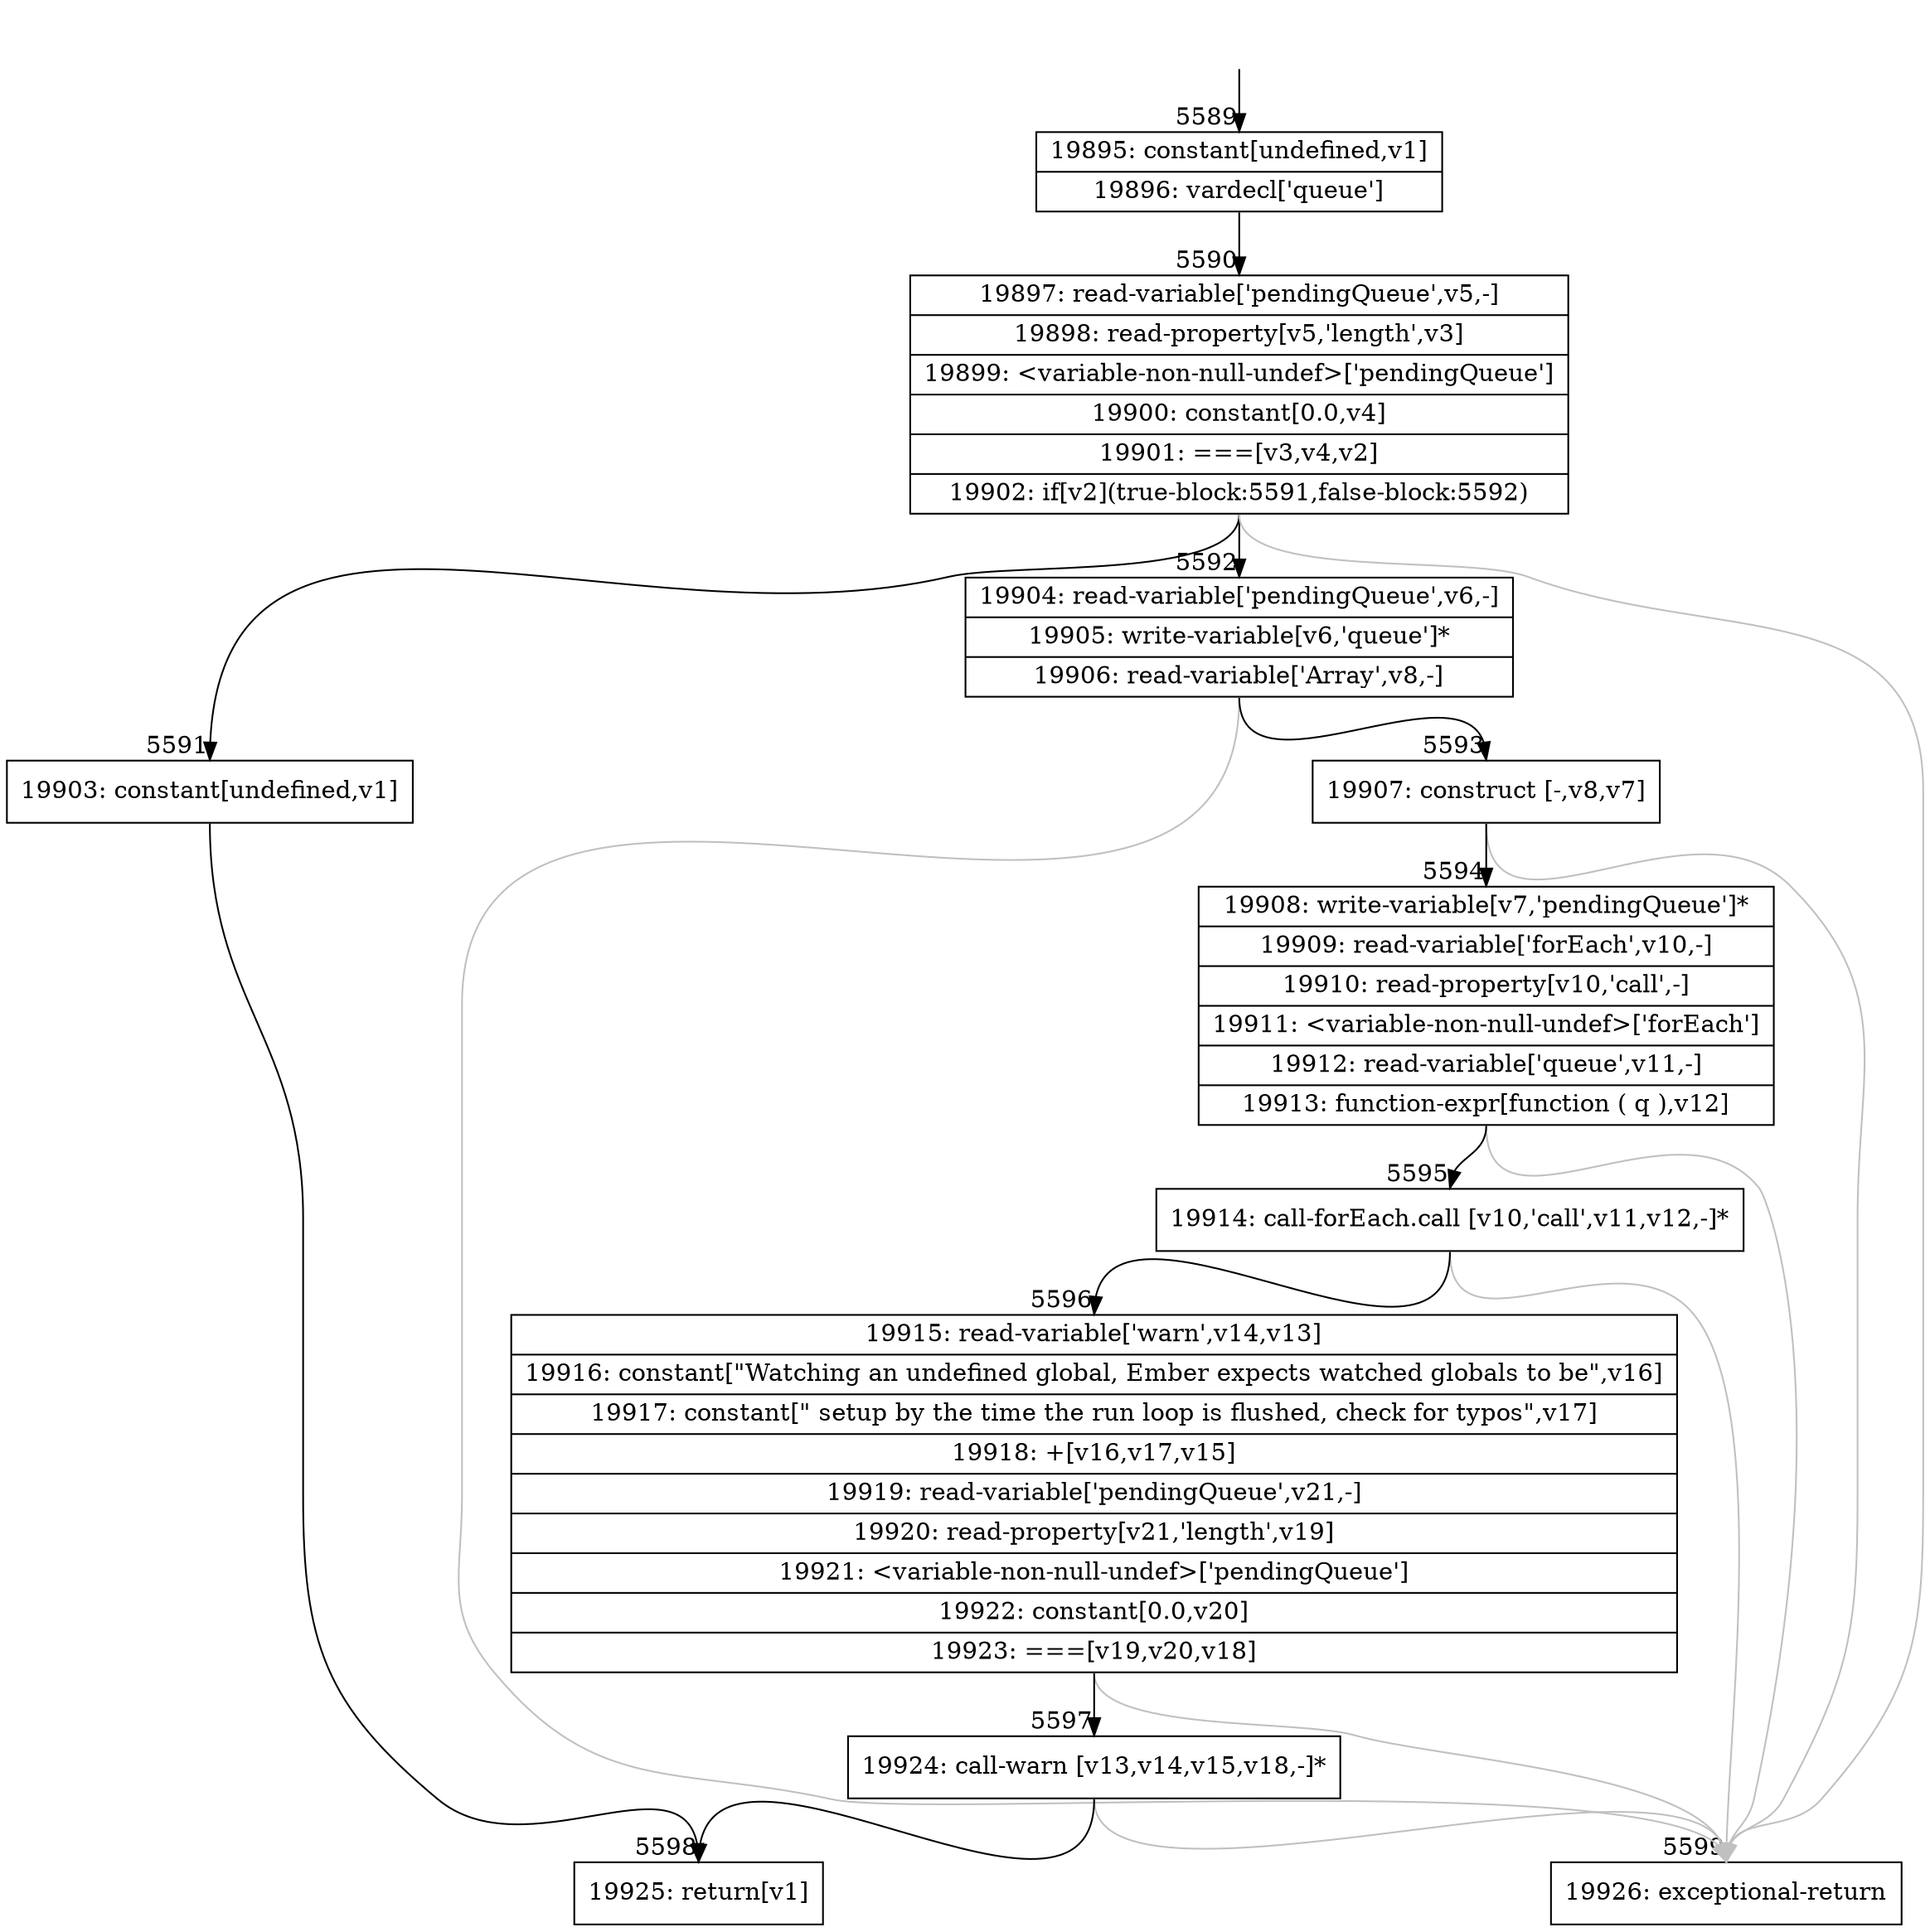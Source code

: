 digraph {
rankdir="TD"
BB_entry455[shape=none,label=""];
BB_entry455 -> BB5589 [tailport=s, headport=n, headlabel="    5589"]
BB5589 [shape=record label="{19895: constant[undefined,v1]|19896: vardecl['queue']}" ] 
BB5589 -> BB5590 [tailport=s, headport=n, headlabel="      5590"]
BB5590 [shape=record label="{19897: read-variable['pendingQueue',v5,-]|19898: read-property[v5,'length',v3]|19899: \<variable-non-null-undef\>['pendingQueue']|19900: constant[0.0,v4]|19901: ===[v3,v4,v2]|19902: if[v2](true-block:5591,false-block:5592)}" ] 
BB5590 -> BB5591 [tailport=s, headport=n, headlabel="      5591"]
BB5590 -> BB5592 [tailport=s, headport=n, headlabel="      5592"]
BB5590 -> BB5599 [tailport=s, headport=n, color=gray, headlabel="      5599"]
BB5591 [shape=record label="{19903: constant[undefined,v1]}" ] 
BB5591 -> BB5598 [tailport=s, headport=n, headlabel="      5598"]
BB5592 [shape=record label="{19904: read-variable['pendingQueue',v6,-]|19905: write-variable[v6,'queue']*|19906: read-variable['Array',v8,-]}" ] 
BB5592 -> BB5593 [tailport=s, headport=n, headlabel="      5593"]
BB5592 -> BB5599 [tailport=s, headport=n, color=gray]
BB5593 [shape=record label="{19907: construct [-,v8,v7]}" ] 
BB5593 -> BB5594 [tailport=s, headport=n, headlabel="      5594"]
BB5593 -> BB5599 [tailport=s, headport=n, color=gray]
BB5594 [shape=record label="{19908: write-variable[v7,'pendingQueue']*|19909: read-variable['forEach',v10,-]|19910: read-property[v10,'call',-]|19911: \<variable-non-null-undef\>['forEach']|19912: read-variable['queue',v11,-]|19913: function-expr[function ( q ),v12]}" ] 
BB5594 -> BB5595 [tailport=s, headport=n, headlabel="      5595"]
BB5594 -> BB5599 [tailport=s, headport=n, color=gray]
BB5595 [shape=record label="{19914: call-forEach.call [v10,'call',v11,v12,-]*}" ] 
BB5595 -> BB5596 [tailport=s, headport=n, headlabel="      5596"]
BB5595 -> BB5599 [tailport=s, headport=n, color=gray]
BB5596 [shape=record label="{19915: read-variable['warn',v14,v13]|19916: constant[\"Watching an undefined global, Ember expects watched globals to be\",v16]|19917: constant[\" setup by the time the run loop is flushed, check for typos\",v17]|19918: +[v16,v17,v15]|19919: read-variable['pendingQueue',v21,-]|19920: read-property[v21,'length',v19]|19921: \<variable-non-null-undef\>['pendingQueue']|19922: constant[0.0,v20]|19923: ===[v19,v20,v18]}" ] 
BB5596 -> BB5597 [tailport=s, headport=n, headlabel="      5597"]
BB5596 -> BB5599 [tailport=s, headport=n, color=gray]
BB5597 [shape=record label="{19924: call-warn [v13,v14,v15,v18,-]*}" ] 
BB5597 -> BB5598 [tailport=s, headport=n]
BB5597 -> BB5599 [tailport=s, headport=n, color=gray]
BB5598 [shape=record label="{19925: return[v1]}" ] 
BB5599 [shape=record label="{19926: exceptional-return}" ] 
//#$~ 10223
}
